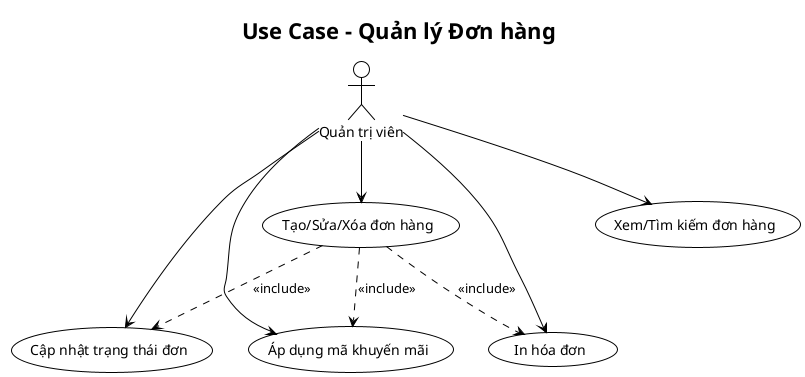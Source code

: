@startuml
!theme plain
skinparam actorStyle rectangle
skinparam usecaseStyle rectangle

title Use Case - Quản lý Đơn hàng

actor "Quản trị viên" as Admin

usecase "Tạo/Sửa/Xóa đơn hàng" as UC1
usecase "Xem/Tìm kiếm đơn hàng" as UC2
usecase "Cập nhật trạng thái đơn" as UC3
usecase "In hóa đơn" as UC4
usecase "Áp dụng mã khuyến mãi" as UC5

Admin --> UC1
Admin --> UC2
Admin --> UC3
Admin --> UC4
Admin --> UC5

UC1 ..> UC3 : <<include>>
UC1 ..> UC4 : <<include>>
UC1 ..> UC5 : <<include>>

@enduml
